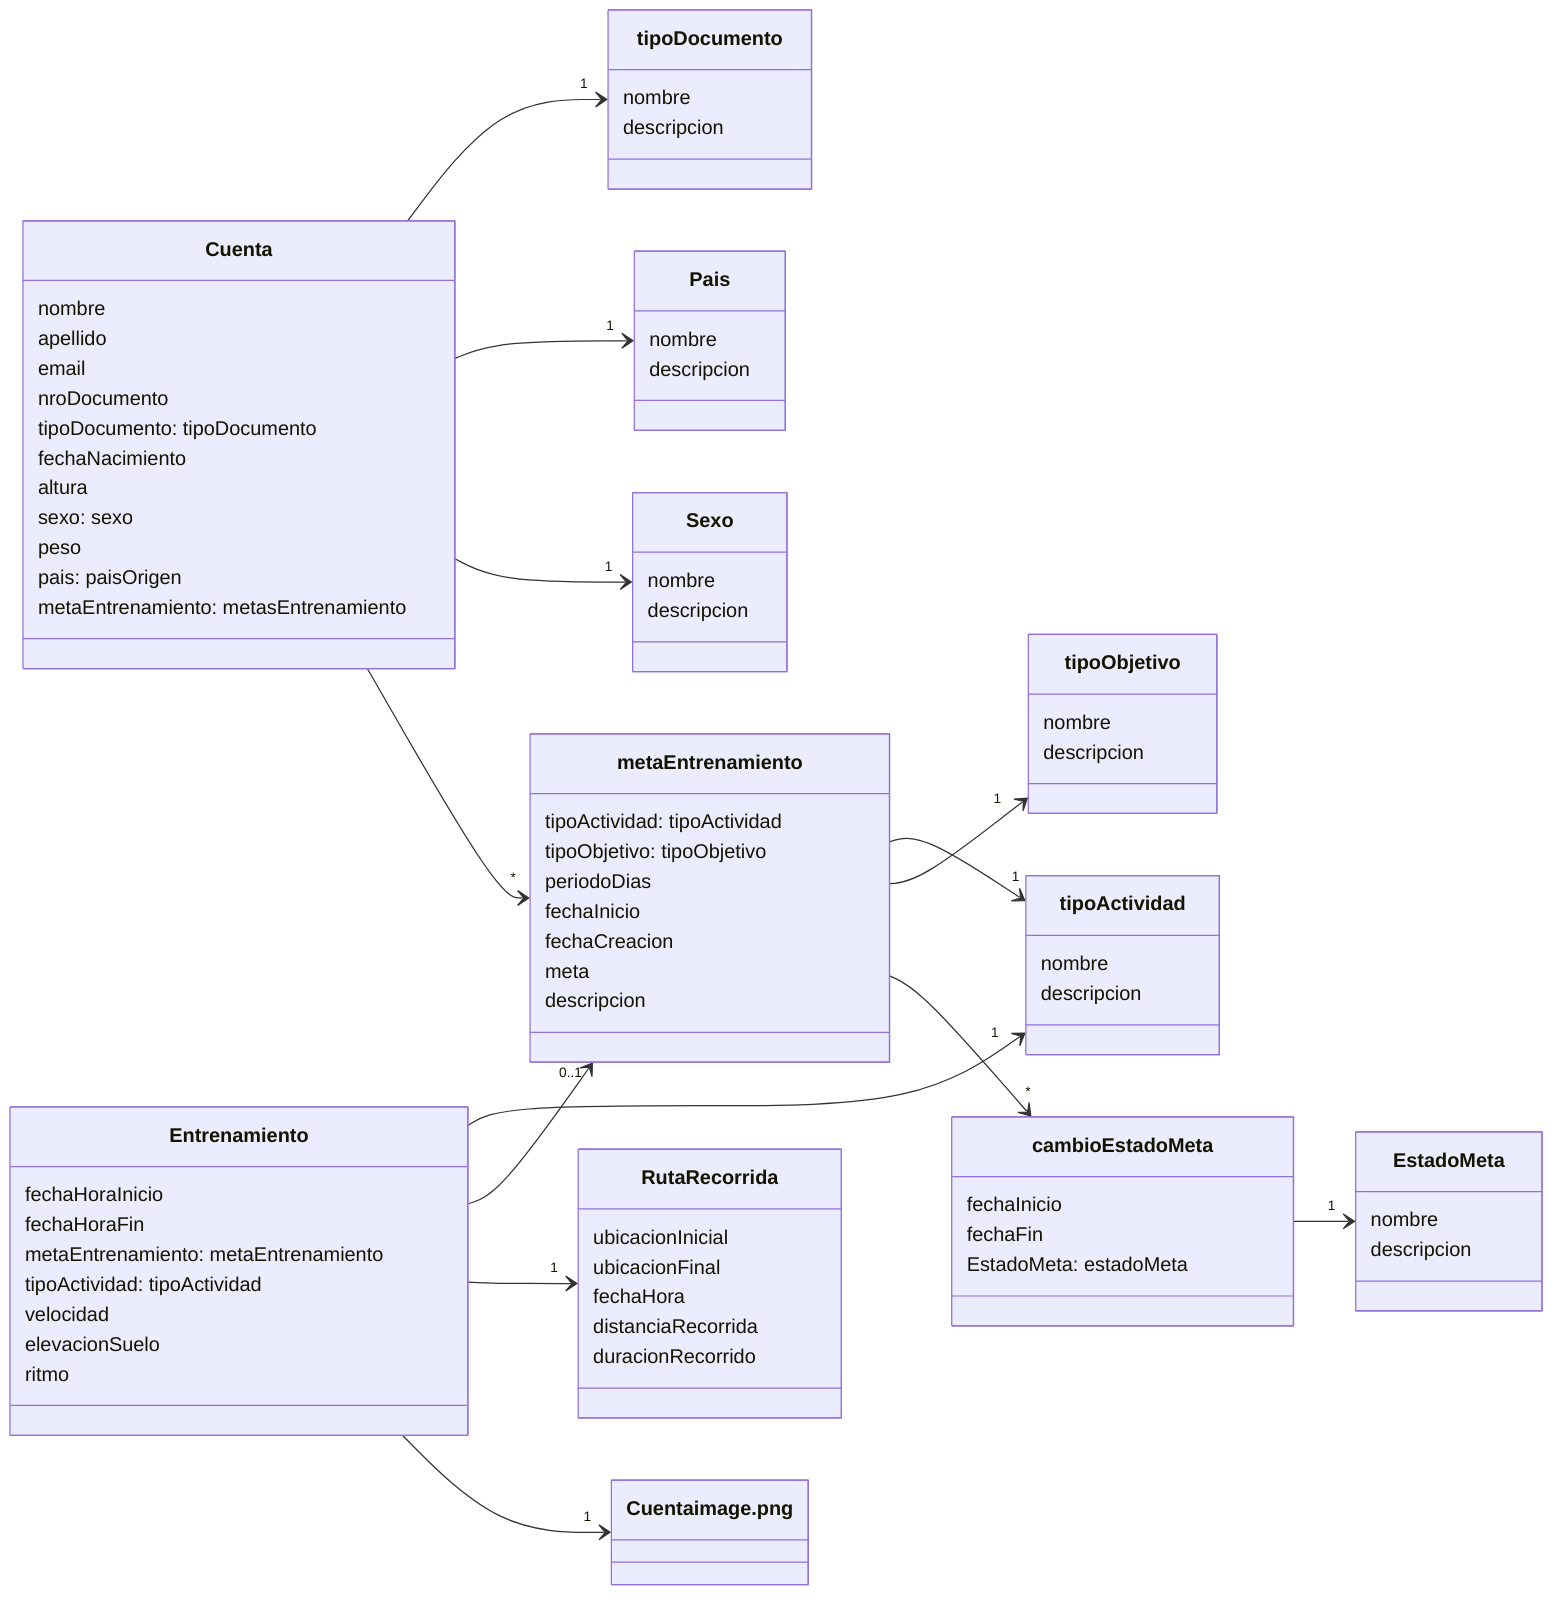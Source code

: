classDiagram
direction LR
  class Cuenta{
    nombre
    apellido
    email
    nroDocumento
    tipoDocumento: tipoDocumento
    fechaNacimiento
    altura
    sexo: sexo
    peso
    pais: paisOrigen
    metaEntrenamiento: metasEntrenamiento
    }
  

  class tipoDocumento{
    nombre
    descripcion
    }
  Cuenta --> "1" tipoDocumento
  
  class Pais{
    nombre
    descripcion
    }
  Cuenta --> "1" Pais
  
  class Sexo{
    nombre
    descripcion
    }
  Cuenta --> "1" Sexo

  class tipoActividad{
    nombre
    descripcion
    }
  class tipoObjetivo{
    nombre
    descripcion
    }
  
  class metaEntrenamiento{
    tipoActividad: tipoActividad
    tipoObjetivo: tipoObjetivo
    periodoDias
    fechaInicio
    fechaCreacion
    meta
    descripcion

    }
    metaEntrenamiento --> "1" tipoActividad
    metaEntrenamiento --> "1" tipoObjetivo
    metaEntrenamiento --> "*" cambioEstadoMeta
    Cuenta --> "*"metaEntrenamiento
    
    class cambioEstadoMeta{
      fechaInicio
      fechaFin
      EstadoMeta: estadoMeta
      }
    cambioEstadoMeta --> "1" EstadoMeta
    
    class EstadoMeta{
      nombre
      descripcion
      }

    class Entrenamiento{
      fechaHoraInicio
      fechaHoraFin
      metaEntrenamiento: metaEntrenamiento
      tipoActividad: tipoActividad
      velocidad
      elevacionSuelo
      ritmo
      }
    Entrenamiento --> "1" tipoActividad
    Entrenamiento --> "0..1" metaEntrenamiento
    Entrenamiento --> "1" RutaRecorrida
    Entrenamiento --> "1" Cuentaimage.png
    class RutaRecorrida{
      ubicacionInicial
      ubicacionFinal
      fechaHora
      distanciaRecorrida
      duracionRecorrido
      }
